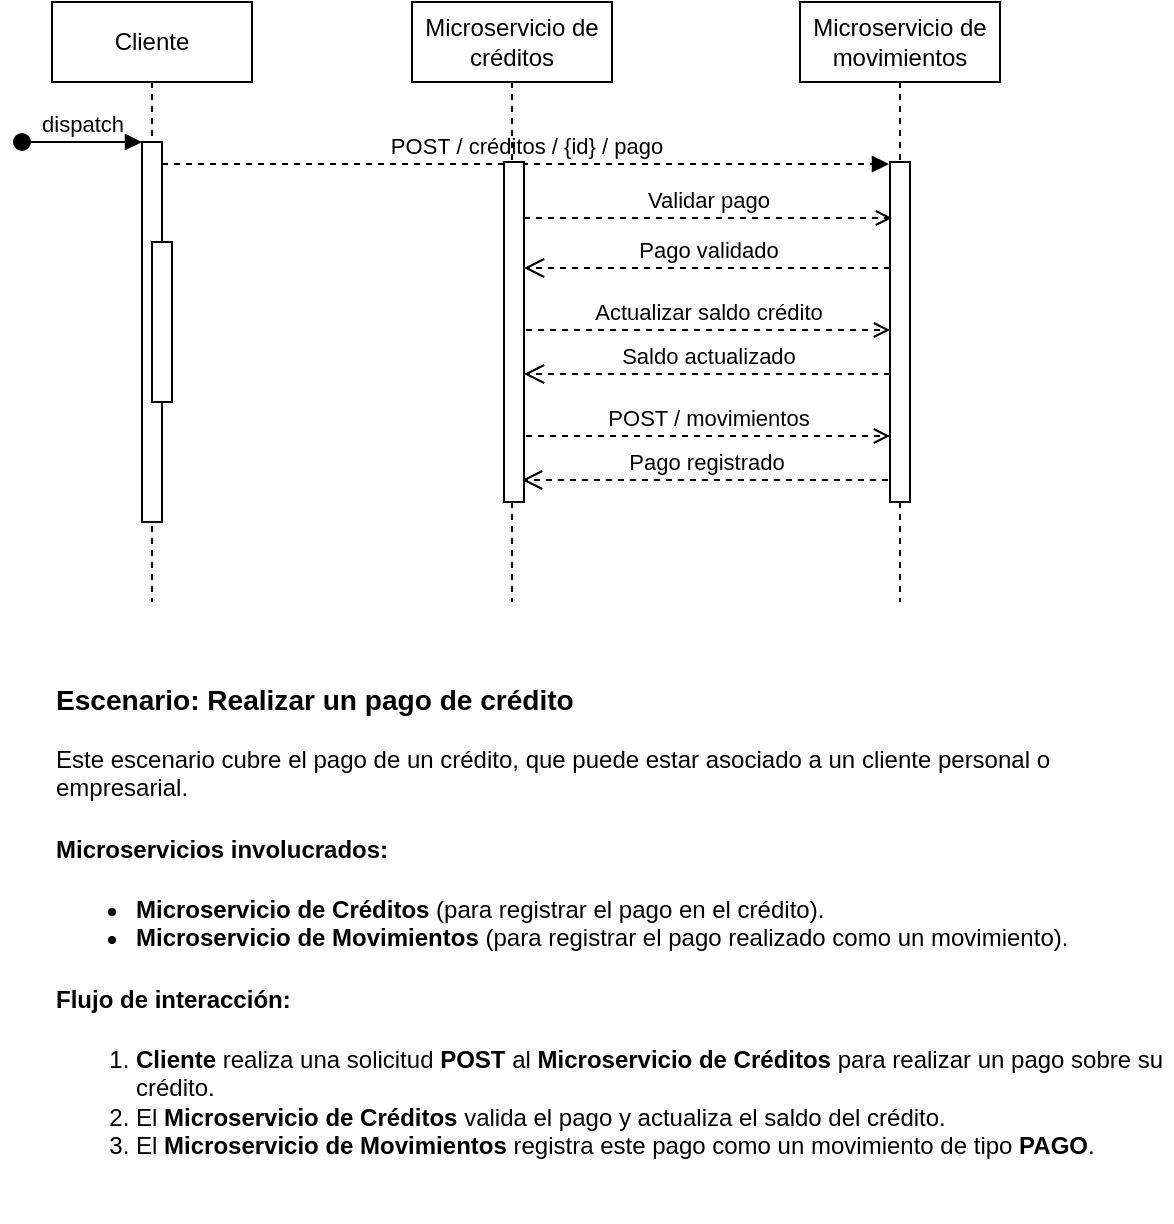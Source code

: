 <mxfile version="24.7.17">
  <diagram name="Page-1" id="2YBvvXClWsGukQMizWep">
    <mxGraphModel dx="864" dy="508" grid="1" gridSize="10" guides="1" tooltips="1" connect="1" arrows="1" fold="1" page="1" pageScale="1" pageWidth="850" pageHeight="1100" math="0" shadow="0">
      <root>
        <mxCell id="0" />
        <mxCell id="1" parent="0" />
        <mxCell id="nMnAvKzGkzANN4Iaoswu-1" value="Cliente" style="shape=umlLifeline;perimeter=lifelinePerimeter;whiteSpace=wrap;html=1;container=0;dropTarget=0;collapsible=0;recursiveResize=0;outlineConnect=0;portConstraint=eastwest;newEdgeStyle={&quot;edgeStyle&quot;:&quot;elbowEdgeStyle&quot;,&quot;elbow&quot;:&quot;vertical&quot;,&quot;curved&quot;:0,&quot;rounded&quot;:0};" vertex="1" parent="1">
          <mxGeometry x="50" y="50" width="100" height="300" as="geometry" />
        </mxCell>
        <mxCell id="nMnAvKzGkzANN4Iaoswu-2" value="" style="html=1;points=[];perimeter=orthogonalPerimeter;outlineConnect=0;targetShapes=umlLifeline;portConstraint=eastwest;newEdgeStyle={&quot;edgeStyle&quot;:&quot;elbowEdgeStyle&quot;,&quot;elbow&quot;:&quot;vertical&quot;,&quot;curved&quot;:0,&quot;rounded&quot;:0};" vertex="1" parent="nMnAvKzGkzANN4Iaoswu-1">
          <mxGeometry x="45" y="70" width="10" height="190" as="geometry" />
        </mxCell>
        <mxCell id="nMnAvKzGkzANN4Iaoswu-3" value="dispatch" style="html=1;verticalAlign=bottom;startArrow=oval;endArrow=block;startSize=8;edgeStyle=elbowEdgeStyle;elbow=vertical;curved=0;rounded=0;" edge="1" parent="nMnAvKzGkzANN4Iaoswu-1" target="nMnAvKzGkzANN4Iaoswu-2">
          <mxGeometry relative="1" as="geometry">
            <mxPoint x="-15" y="70" as="sourcePoint" />
          </mxGeometry>
        </mxCell>
        <mxCell id="nMnAvKzGkzANN4Iaoswu-4" value="" style="html=1;points=[];perimeter=orthogonalPerimeter;outlineConnect=0;targetShapes=umlLifeline;portConstraint=eastwest;newEdgeStyle={&quot;edgeStyle&quot;:&quot;elbowEdgeStyle&quot;,&quot;elbow&quot;:&quot;vertical&quot;,&quot;curved&quot;:0,&quot;rounded&quot;:0};" vertex="1" parent="nMnAvKzGkzANN4Iaoswu-1">
          <mxGeometry x="50" y="120" width="10" height="80" as="geometry" />
        </mxCell>
        <mxCell id="nMnAvKzGkzANN4Iaoswu-5" value="POST / créditos / {id} / pago" style="html=1;verticalAlign=bottom;endArrow=block;edgeStyle=elbowEdgeStyle;elbow=vertical;curved=0;rounded=0;dashed=1;" edge="1" parent="1">
          <mxGeometry relative="1" as="geometry">
            <mxPoint x="105" y="131" as="sourcePoint" />
            <Array as="points">
              <mxPoint x="190" y="131" />
            </Array>
            <mxPoint x="468.5" y="131" as="targetPoint" />
          </mxGeometry>
        </mxCell>
        <mxCell id="nMnAvKzGkzANN4Iaoswu-6" value="Microservicio de créditos" style="shape=umlLifeline;perimeter=lifelinePerimeter;whiteSpace=wrap;html=1;container=0;dropTarget=0;collapsible=0;recursiveResize=0;outlineConnect=0;portConstraint=eastwest;newEdgeStyle={&quot;edgeStyle&quot;:&quot;elbowEdgeStyle&quot;,&quot;elbow&quot;:&quot;vertical&quot;,&quot;curved&quot;:0,&quot;rounded&quot;:0};" vertex="1" parent="1">
          <mxGeometry x="230" y="50" width="100" height="300" as="geometry" />
        </mxCell>
        <mxCell id="nMnAvKzGkzANN4Iaoswu-7" value="" style="html=1;points=[];perimeter=orthogonalPerimeter;outlineConnect=0;targetShapes=umlLifeline;portConstraint=eastwest;newEdgeStyle={&quot;edgeStyle&quot;:&quot;elbowEdgeStyle&quot;,&quot;elbow&quot;:&quot;vertical&quot;,&quot;curved&quot;:0,&quot;rounded&quot;:0};" vertex="1" parent="nMnAvKzGkzANN4Iaoswu-6">
          <mxGeometry x="46" y="80" width="10" height="170" as="geometry" />
        </mxCell>
        <mxCell id="nMnAvKzGkzANN4Iaoswu-8" value="Microservicio de movimientos" style="shape=umlLifeline;perimeter=lifelinePerimeter;whiteSpace=wrap;html=1;container=0;dropTarget=0;collapsible=0;recursiveResize=0;outlineConnect=0;portConstraint=eastwest;newEdgeStyle={&quot;edgeStyle&quot;:&quot;elbowEdgeStyle&quot;,&quot;elbow&quot;:&quot;vertical&quot;,&quot;curved&quot;:0,&quot;rounded&quot;:0};" vertex="1" parent="1">
          <mxGeometry x="424" y="50" width="100" height="300" as="geometry" />
        </mxCell>
        <mxCell id="nMnAvKzGkzANN4Iaoswu-9" value="" style="html=1;points=[];perimeter=orthogonalPerimeter;outlineConnect=0;targetShapes=umlLifeline;portConstraint=eastwest;newEdgeStyle={&quot;edgeStyle&quot;:&quot;elbowEdgeStyle&quot;,&quot;elbow&quot;:&quot;vertical&quot;,&quot;curved&quot;:0,&quot;rounded&quot;:0};" vertex="1" parent="nMnAvKzGkzANN4Iaoswu-8">
          <mxGeometry x="45" y="80" width="10" height="170" as="geometry" />
        </mxCell>
        <mxCell id="nMnAvKzGkzANN4Iaoswu-10" value="Pago validado" style="html=1;verticalAlign=bottom;endArrow=open;dashed=1;endSize=8;edgeStyle=elbowEdgeStyle;elbow=vertical;curved=0;rounded=0;" edge="1" parent="1" source="nMnAvKzGkzANN4Iaoswu-9">
          <mxGeometry relative="1" as="geometry">
            <mxPoint x="286" y="183" as="targetPoint" />
            <Array as="points">
              <mxPoint x="381" y="183" />
            </Array>
            <mxPoint x="456" y="183" as="sourcePoint" />
          </mxGeometry>
        </mxCell>
        <mxCell id="nMnAvKzGkzANN4Iaoswu-11" value="Validar pago" style="html=1;verticalAlign=bottom;endArrow=open;edgeStyle=elbowEdgeStyle;elbow=vertical;curved=0;rounded=0;strokeWidth=1;endFill=0;dashed=1;" edge="1" parent="1">
          <mxGeometry relative="1" as="geometry">
            <mxPoint x="286" y="158" as="sourcePoint" />
            <Array as="points">
              <mxPoint x="371" y="158" />
            </Array>
            <mxPoint x="470" y="158" as="targetPoint" />
          </mxGeometry>
        </mxCell>
        <mxCell id="nMnAvKzGkzANN4Iaoswu-12" value="Actualizar saldo crédito" style="html=1;verticalAlign=bottom;endArrow=open;edgeStyle=elbowEdgeStyle;elbow=horizontal;curved=0;rounded=0;strokeWidth=1;endFill=0;dashed=1;" edge="1" parent="1" target="nMnAvKzGkzANN4Iaoswu-9">
          <mxGeometry relative="1" as="geometry">
            <mxPoint x="287" y="214" as="sourcePoint" />
            <Array as="points">
              <mxPoint x="372" y="214" />
            </Array>
            <mxPoint x="457" y="214" as="targetPoint" />
          </mxGeometry>
        </mxCell>
        <mxCell id="nMnAvKzGkzANN4Iaoswu-13" value="Saldo actualizado" style="html=1;verticalAlign=bottom;endArrow=open;dashed=1;endSize=8;edgeStyle=elbowEdgeStyle;elbow=vertical;curved=0;rounded=0;" edge="1" parent="1" source="nMnAvKzGkzANN4Iaoswu-9">
          <mxGeometry relative="1" as="geometry">
            <mxPoint x="286" y="236" as="targetPoint" />
            <Array as="points">
              <mxPoint x="381" y="236" />
            </Array>
            <mxPoint x="456" y="236" as="sourcePoint" />
          </mxGeometry>
        </mxCell>
        <mxCell id="nMnAvKzGkzANN4Iaoswu-14" value="POST / movimientos" style="html=1;verticalAlign=bottom;endArrow=open;edgeStyle=elbowEdgeStyle;elbow=vertical;curved=0;rounded=0;strokeWidth=1;endFill=0;dashed=1;" edge="1" parent="1">
          <mxGeometry relative="1" as="geometry">
            <mxPoint x="287" y="267" as="sourcePoint" />
            <Array as="points">
              <mxPoint x="372" y="267" />
            </Array>
            <mxPoint x="469" y="267" as="targetPoint" />
          </mxGeometry>
        </mxCell>
        <mxCell id="nMnAvKzGkzANN4Iaoswu-15" value="Pago registrado" style="html=1;verticalAlign=bottom;endArrow=open;dashed=1;endSize=8;edgeStyle=elbowEdgeStyle;elbow=horizontal;curved=0;rounded=0;" edge="1" parent="1">
          <mxGeometry relative="1" as="geometry">
            <mxPoint x="285" y="289" as="targetPoint" />
            <Array as="points">
              <mxPoint x="380" y="289" />
            </Array>
            <mxPoint x="468" y="289" as="sourcePoint" />
          </mxGeometry>
        </mxCell>
        <mxCell id="nMnAvKzGkzANN4Iaoswu-16" value="&lt;h3&gt;&lt;strong&gt;Escenario: Realizar un pago de crédito&lt;/strong&gt;&lt;/h3&gt;&lt;p&gt;Este escenario cubre el pago de un crédito, que puede estar asociado a un cliente personal o empresarial.&lt;/p&gt;&lt;h4&gt;&lt;strong&gt;Microservicios involucrados:&lt;/strong&gt;&lt;/h4&gt;&lt;ul&gt;&lt;li&gt;&lt;strong&gt;Microservicio de Créditos&lt;/strong&gt; (para registrar el pago en el crédito).&lt;/li&gt;&lt;li&gt;&lt;strong&gt;Microservicio de Movimientos&lt;/strong&gt; (para registrar el pago realizado como un movimiento).&lt;/li&gt;&lt;/ul&gt;&lt;h4&gt;&lt;strong&gt;Flujo de interacción:&lt;/strong&gt;&lt;/h4&gt;&lt;ol&gt;&lt;li&gt;&lt;strong&gt;Cliente&lt;/strong&gt; realiza una solicitud &lt;strong&gt;POST&lt;/strong&gt; al &lt;strong&gt;Microservicio de Créditos&lt;/strong&gt; para realizar un pago sobre su crédito.&lt;/li&gt;&lt;li&gt;El &lt;strong&gt;Microservicio de Créditos&lt;/strong&gt; valida el pago y actualiza el saldo del crédito.&lt;/li&gt;&lt;li&gt;El &lt;strong&gt;Microservicio de Movimientos&lt;/strong&gt; registra este pago como un movimiento de tipo &lt;strong&gt;PAGO&lt;/strong&gt;.&lt;/li&gt;&lt;/ol&gt;" style="text;whiteSpace=wrap;html=1;" vertex="1" parent="1">
          <mxGeometry x="50" y="370" width="560" height="290" as="geometry" />
        </mxCell>
      </root>
    </mxGraphModel>
  </diagram>
</mxfile>
